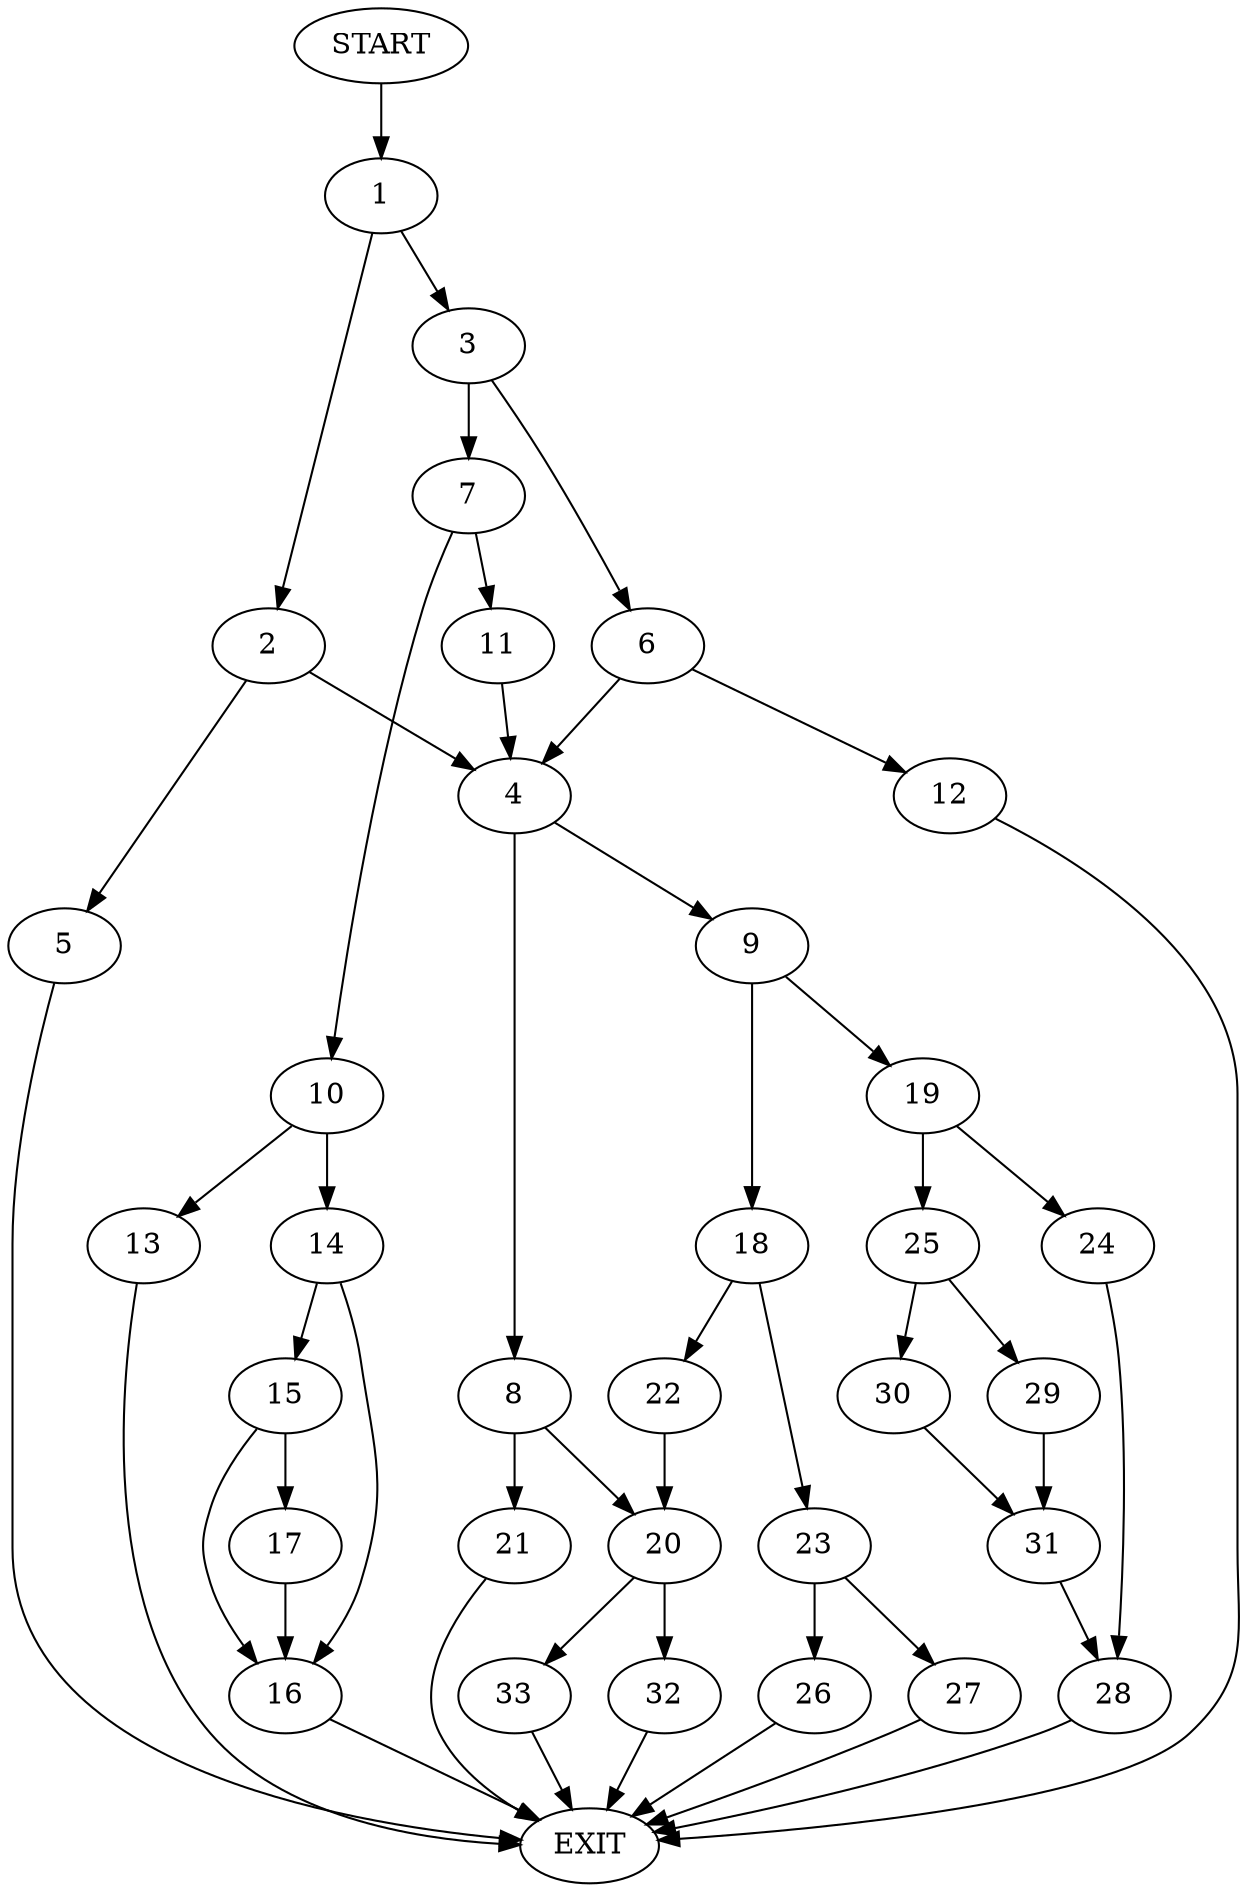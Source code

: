 digraph {
0 [label="START"]
34 [label="EXIT"]
0 -> 1
1 -> 2
1 -> 3
2 -> 4
2 -> 5
3 -> 6
3 -> 7
4 -> 8
4 -> 9
5 -> 34
7 -> 10
7 -> 11
6 -> 4
6 -> 12
12 -> 34
11 -> 4
10 -> 13
10 -> 14
14 -> 15
14 -> 16
13 -> 34
16 -> 34
15 -> 17
15 -> 16
17 -> 16
9 -> 18
9 -> 19
8 -> 20
8 -> 21
18 -> 22
18 -> 23
19 -> 24
19 -> 25
22 -> 20
23 -> 26
23 -> 27
26 -> 34
27 -> 34
24 -> 28
25 -> 29
25 -> 30
30 -> 31
29 -> 31
31 -> 28
28 -> 34
20 -> 32
20 -> 33
21 -> 34
32 -> 34
33 -> 34
}
